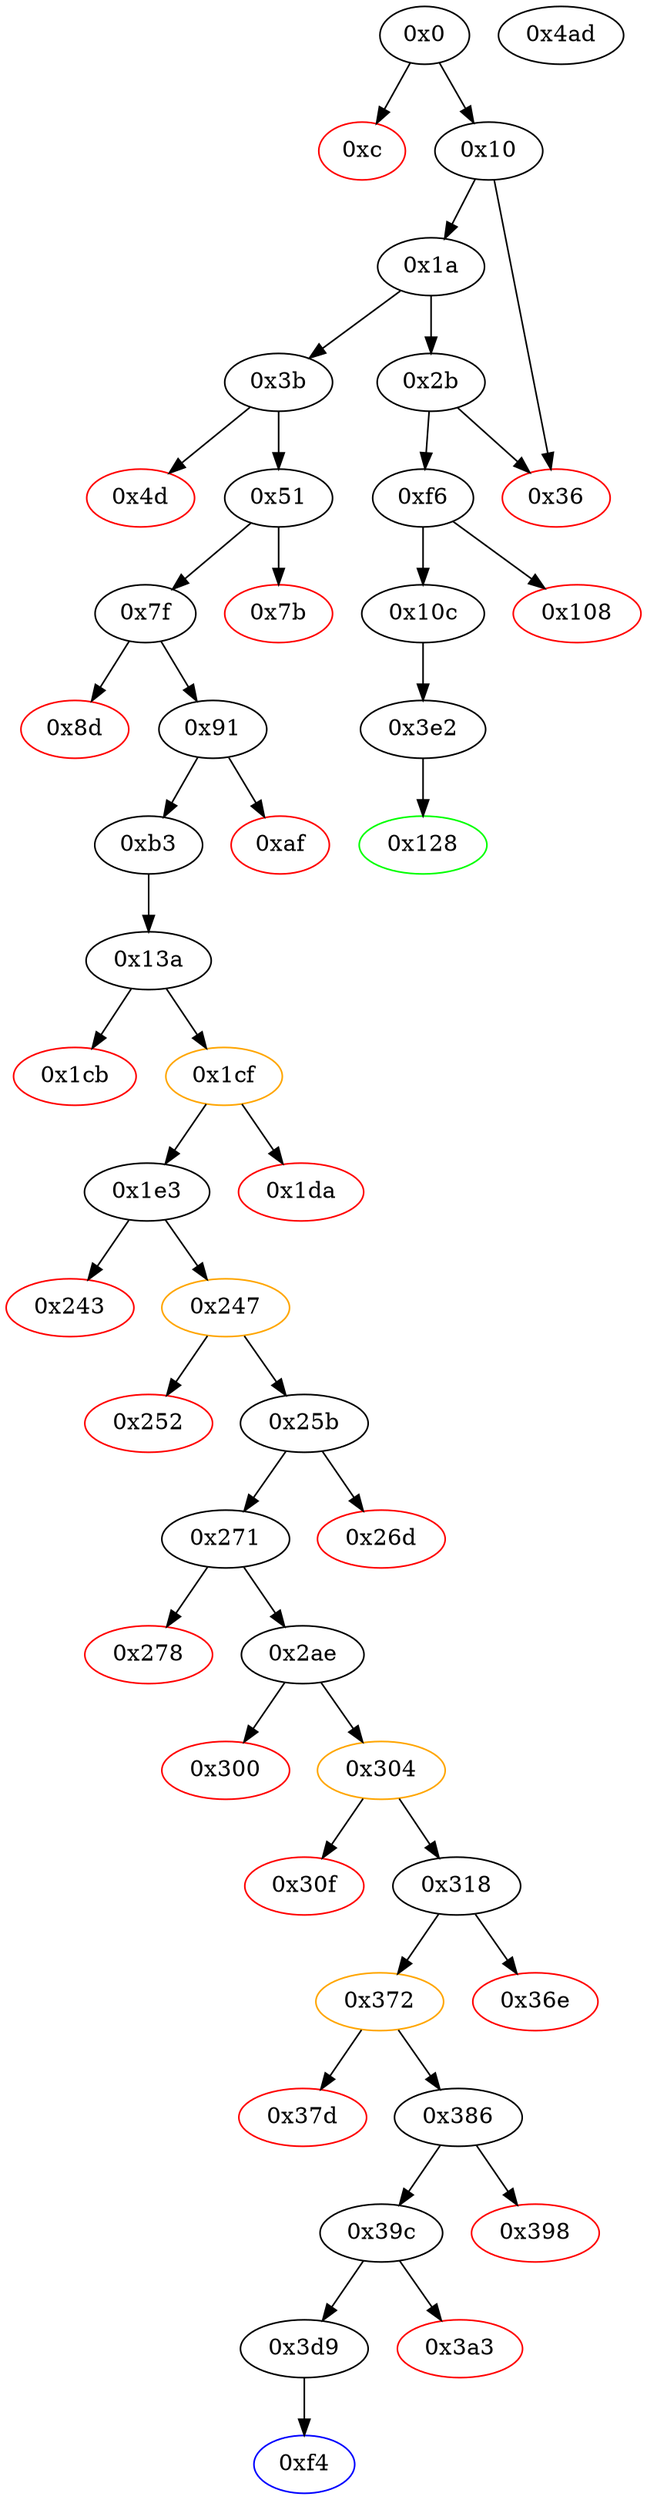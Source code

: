 strict digraph "" {
"0x1a" [fillcolor=white, id="0x1a", style=filled, tooltip="Block 0x1a\n[0x1a:0x2a]\n---\nPredecessors: [0x10]\nSuccessors: [0x2b, 0x3b]\n---\n0x1a PUSH1 0x0\n0x1c CALLDATALOAD\n0x1d PUSH1 0xe0\n0x1f SHR\n0x20 DUP1\n0x21 PUSH4 0x733eb143\n0x26 EQ\n0x27 PUSH2 0x3b\n0x2a JUMPI\n---\n0x1a: V10 = 0x0\n0x1c: V11 = CALLDATALOAD 0x0\n0x1d: V12 = 0xe0\n0x1f: V13 = SHR 0xe0 V11\n0x21: V14 = 0x733eb143\n0x26: V15 = EQ 0x733eb143 V13\n0x27: V16 = 0x3b\n0x2a: JUMPI 0x3b V15\n---\nEntry stack: []\nStack pops: 0\nStack additions: [V13]\nExit stack: [V13]\n\nDef sites:\n"];
"0x128" [color=green, fillcolor=white, id="0x128", style=filled, tooltip="Block 0x128\n[0x128:0x139]\n---\nPredecessors: [0x3e2]\nSuccessors: []\n---\n0x128 JUMPDEST\n0x129 PUSH1 0x40\n0x12b DUP1\n0x12c MLOAD\n0x12d SWAP2\n0x12e DUP3\n0x12f MSTORE\n0x130 MLOAD\n0x131 SWAP1\n0x132 DUP2\n0x133 SWAP1\n0x134 SUB\n0x135 PUSH1 0x20\n0x137 ADD\n0x138 SWAP1\n0x139 RETURN\n---\n0x128: JUMPDEST \n0x129: V107 = 0x40\n0x12c: V108 = M[0x40]\n0x12f: M[V108] = V381\n0x130: V109 = M[0x40]\n0x134: V110 = SUB V108 V109\n0x135: V111 = 0x20\n0x137: V112 = ADD 0x20 V110\n0x139: RETURN V109 V112\n---\nEntry stack: [V13, V381]\nStack pops: 1\nStack additions: []\nExit stack: [V13]\n\nDef sites:\nV13: {0x1a.0x1f}\nV381: {0x3e2.0x4aa}\n"];
"0xf6" [fillcolor=white, id="0xf6", style=filled, tooltip="Block 0xf6\n[0xf6:0x107]\n---\nPredecessors: [0x2b]\nSuccessors: [0x108, 0x10c]\n---\n0xf6 JUMPDEST\n0xf7 PUSH2 0x128\n0xfa PUSH1 0x4\n0xfc DUP1\n0xfd CALLDATASIZE\n0xfe SUB\n0xff PUSH1 0x60\n0x101 DUP2\n0x102 LT\n0x103 ISZERO\n0x104 PUSH2 0x10c\n0x107 JUMPI\n---\n0xf6: JUMPDEST \n0xf7: V84 = 0x128\n0xfa: V85 = 0x4\n0xfd: V86 = CALLDATASIZE\n0xfe: V87 = SUB V86 0x4\n0xff: V88 = 0x60\n0x102: V89 = LT V87 0x60\n0x103: V90 = ISZERO V89\n0x104: V91 = 0x10c\n0x107: JUMPI 0x10c V90\n---\nEntry stack: [V13]\nStack pops: 0\nStack additions: [0x128, 0x4, V87]\nExit stack: [V13, 0x128, 0x4, V87]\n\nDef sites:\nV13: {0x1a.0x1f}\n"];
"0x7f" [fillcolor=white, id="0x7f", style=filled, tooltip="Block 0x7f\n[0x7f:0x8c]\n---\nPredecessors: [0x51]\nSuccessors: [0x8d, 0x91]\n---\n0x7f JUMPDEST\n0x80 DUP3\n0x81 ADD\n0x82 DUP4\n0x83 PUSH1 0x20\n0x85 DUP3\n0x86 ADD\n0x87 GT\n0x88 ISZERO\n0x89 PUSH2 0x91\n0x8c JUMPI\n---\n0x7f: JUMPDEST \n0x81: V48 = ADD 0x4 V42\n0x83: V49 = 0x20\n0x86: V50 = ADD V48 0x20\n0x87: V51 = GT V50 V37\n0x88: V52 = ISZERO V51\n0x89: V53 = 0x91\n0x8c: JUMPI 0x91 V52\n---\nEntry stack: [V13, 0xf4, V30, V33, V36, V37, 0x4, 0x84, V42]\nStack pops: 4\nStack additions: [S3, S2, S1, V48]\nExit stack: [V13, 0xf4, V30, V33, V36, V37, 0x4, 0x84, V48]\n\nDef sites:\nV13: {0x1a.0x1f}\n0xf4: {0x3b.0x3c}\nV30: {0x51.0x53}\nV33: {0x51.0x59}\nV36: {0x51.0x5f}\nV37: {0x51.0x63}\n0x4: {0x3b.0x3f}\n0x84: {0x51.0x68}\nV42: {0x51.0x6d}\n"];
"0x3e2" [fillcolor=white, id="0x3e2", style=filled, tooltip="Block 0x3e2\n[0x3e2:0x4ac]\n---\nPredecessors: [0x10c]\nSuccessors: [0x128]\n---\n0x3e2 JUMPDEST\n0x3e3 PUSH1 0x40\n0x3e5 DUP1\n0x3e6 MLOAD\n0x3e7 PUSH32 0xea2aa0a1be11a07ed86d755c93467f4f82362b452371d1ba94d1715123511acb\n0x408 PUSH1 0x20\n0x40a DUP1\n0x40b DUP4\n0x40c ADD\n0x40d SWAP2\n0x40e SWAP1\n0x40f SWAP2\n0x410 MSTORE\n0x411 PUSH1 0x1\n0x413 PUSH1 0x1\n0x415 PUSH1 0xa0\n0x417 SHL\n0x418 SUB\n0x419 SWAP1\n0x41a SWAP6\n0x41b AND\n0x41c DUP2\n0x41d DUP4\n0x41e ADD\n0x41f MSTORE\n0x420 ADDRESS\n0x421 PUSH1 0x60\n0x423 DUP3\n0x424 ADD\n0x425 MSTORE\n0x426 PUSH1 0x80\n0x428 DUP2\n0x429 ADD\n0x42a SWAP4\n0x42b SWAP1\n0x42c SWAP4\n0x42d MSTORE\n0x42e PUSH1 0xa0\n0x430 DUP4\n0x431 ADD\n0x432 SWAP2\n0x433 SWAP1\n0x434 SWAP2\n0x435 MSTORE\n0x436 PUSH1 0x1\n0x438 PUSH1 0xc0\n0x43a DUP1\n0x43b DUP5\n0x43c ADD\n0x43d SWAP2\n0x43e SWAP1\n0x43f SWAP2\n0x440 MSTORE\n0x441 DUP2\n0x442 MLOAD\n0x443 DUP1\n0x444 DUP5\n0x445 SUB\n0x446 SWAP1\n0x447 SWAP2\n0x448 ADD\n0x449 DUP2\n0x44a MSTORE\n0x44b PUSH1 0xe0\n0x44d DUP4\n0x44e ADD\n0x44f DUP3\n0x450 MSTORE\n0x451 DUP1\n0x452 MLOAD\n0x453 SWAP1\n0x454 DUP5\n0x455 ADD\n0x456 SHA3\n0x457 PUSH2 0x1901\n0x45a PUSH1 0xf0\n0x45c SHL\n0x45d PUSH2 0x100\n0x460 DUP5\n0x461 ADD\n0x462 MSTORE\n0x463 PUSH32 0xdbb8cf42e1ecb028be3f3dbc922e1d878b963f411dc388ced501601c60f7c6f7\n0x484 PUSH2 0x102\n0x487 DUP5\n0x488 ADD\n0x489 MSTORE\n0x48a PUSH2 0x122\n0x48d DUP1\n0x48e DUP5\n0x48f ADD\n0x490 SWAP2\n0x491 SWAP1\n0x492 SWAP2\n0x493 MSTORE\n0x494 DUP2\n0x495 MLOAD\n0x496 DUP1\n0x497 DUP5\n0x498 SUB\n0x499 SWAP1\n0x49a SWAP2\n0x49b ADD\n0x49c DUP2\n0x49d MSTORE\n0x49e PUSH2 0x142\n0x4a1 SWAP1\n0x4a2 SWAP3\n0x4a3 ADD\n0x4a4 SWAP1\n0x4a5 MSTORE\n0x4a6 DUP1\n0x4a7 MLOAD\n0x4a8 SWAP2\n0x4a9 ADD\n0x4aa SHA3\n0x4ab SWAP1\n0x4ac JUMP\n---\n0x3e2: JUMPDEST \n0x3e3: V334 = 0x40\n0x3e6: V335 = M[0x40]\n0x3e7: V336 = 0xea2aa0a1be11a07ed86d755c93467f4f82362b452371d1ba94d1715123511acb\n0x408: V337 = 0x20\n0x40c: V338 = ADD V335 0x20\n0x410: M[V338] = 0xea2aa0a1be11a07ed86d755c93467f4f82362b452371d1ba94d1715123511acb\n0x411: V339 = 0x1\n0x413: V340 = 0x1\n0x415: V341 = 0xa0\n0x417: V342 = SHL 0xa0 0x1\n0x418: V343 = SUB 0x10000000000000000000000000000000000000000 0x1\n0x41b: V344 = AND V99 0xffffffffffffffffffffffffffffffffffffffff\n0x41e: V345 = ADD 0x40 V335\n0x41f: M[V345] = V344\n0x420: V346 = ADDRESS\n0x421: V347 = 0x60\n0x424: V348 = ADD V335 0x60\n0x425: M[V348] = V346\n0x426: V349 = 0x80\n0x429: V350 = ADD V335 0x80\n0x42d: M[V350] = V102\n0x42e: V351 = 0xa0\n0x431: V352 = ADD V335 0xa0\n0x435: M[V352] = V105\n0x436: V353 = 0x1\n0x438: V354 = 0xc0\n0x43c: V355 = ADD V335 0xc0\n0x440: M[V355] = 0x1\n0x442: V356 = M[0x40]\n0x445: V357 = SUB V335 V356\n0x448: V358 = ADD 0xc0 V357\n0x44a: M[V356] = V358\n0x44b: V359 = 0xe0\n0x44e: V360 = ADD V335 0xe0\n0x450: M[0x40] = V360\n0x452: V361 = M[V356]\n0x455: V362 = ADD 0x20 V356\n0x456: V363 = SHA3 V362 V361\n0x457: V364 = 0x1901\n0x45a: V365 = 0xf0\n0x45c: V366 = SHL 0xf0 0x1901\n0x45d: V367 = 0x100\n0x461: V368 = ADD V335 0x100\n0x462: M[V368] = 0x1901000000000000000000000000000000000000000000000000000000000000\n0x463: V369 = 0xdbb8cf42e1ecb028be3f3dbc922e1d878b963f411dc388ced501601c60f7c6f7\n0x484: V370 = 0x102\n0x488: V371 = ADD V335 0x102\n0x489: M[V371] = 0xdbb8cf42e1ecb028be3f3dbc922e1d878b963f411dc388ced501601c60f7c6f7\n0x48a: V372 = 0x122\n0x48f: V373 = ADD V335 0x122\n0x493: M[V373] = V363\n0x495: V374 = M[0x40]\n0x498: V375 = SUB V335 V374\n0x49b: V376 = ADD 0x122 V375\n0x49d: M[V374] = V376\n0x49e: V377 = 0x142\n0x4a3: V378 = ADD V335 0x142\n0x4a5: M[0x40] = V378\n0x4a7: V379 = M[V374]\n0x4a9: V380 = ADD 0x20 V374\n0x4aa: V381 = SHA3 V380 V379\n0x4ac: JUMP 0x128\n---\nEntry stack: [V13, 0x128, V99, V102, V105]\nStack pops: 4\nStack additions: [V381]\nExit stack: [V13, V381]\n\nDef sites:\nV13: {0x1a.0x1f}\n0x128: {0xf6.0xf7}\nV99: {0x10c.0x118}\nV102: {0x10c.0x11e}\nV105: {0x10c.0x123}\n"];
"0x7b" [color=red, fillcolor=white, id="0x7b", style=filled, tooltip="Block 0x7b\n[0x7b:0x7e]\n---\nPredecessors: [0x51]\nSuccessors: []\n---\n0x7b PUSH1 0x0\n0x7d DUP1\n0x7e REVERT\n---\n0x7b: V47 = 0x0\n0x7e: REVERT 0x0 0x0\n---\nEntry stack: [V13, 0xf4, V30, V33, V36, V37, 0x4, 0x84, V42]\nStack pops: 0\nStack additions: []\nExit stack: [V13, 0xf4, V30, V33, V36, V37, 0x4, 0x84, V42]\n\nDef sites:\nV13: {0x1a.0x1f}\n0xf4: {0x3b.0x3c}\nV30: {0x51.0x53}\nV33: {0x51.0x59}\nV36: {0x51.0x5f}\nV37: {0x51.0x63}\n0x4: {0x3b.0x3f}\n0x84: {0x51.0x68}\nV42: {0x51.0x6d}\n"];
"0x1e3" [fillcolor=white, id="0x1e3", style=filled, tooltip="Block 0x1e3\n[0x1e3:0x242]\n---\nPredecessors: [0x1cf]\nSuccessors: [0x243, 0x247]\n---\n0x1e3 JUMPDEST\n0x1e4 POP\n0x1e5 POP\n0x1e6 PUSH1 0x40\n0x1e8 DUP1\n0x1e9 MLOAD\n0x1ea PUSH4 0x23b872dd\n0x1ef PUSH1 0xe0\n0x1f1 SHL\n0x1f2 DUP2\n0x1f3 MSTORE\n0x1f4 CALLER\n0x1f5 PUSH1 0x4\n0x1f7 DUP3\n0x1f8 ADD\n0x1f9 MSTORE\n0x1fa ADDRESS\n0x1fb PUSH1 0x24\n0x1fd DUP3\n0x1fe ADD\n0x1ff MSTORE\n0x200 PUSH1 0x44\n0x202 DUP2\n0x203 ADD\n0x204 DUP12\n0x205 SWAP1\n0x206 MSTORE\n0x207 SWAP1\n0x208 MLOAD\n0x209 PUSH20 0x6b175474e89094c44da98b954eedeac495271d0f\n0x21e SWAP4\n0x21f POP\n0x220 PUSH4 0x23b872dd\n0x225 SWAP3\n0x226 POP\n0x227 PUSH1 0x64\n0x229 DUP1\n0x22a DUP4\n0x22b ADD\n0x22c SWAP3\n0x22d PUSH1 0x20\n0x22f SWAP3\n0x230 SWAP2\n0x231 SWAP1\n0x232 DUP3\n0x233 SWAP1\n0x234 SUB\n0x235 ADD\n0x236 DUP2\n0x237 PUSH1 0x0\n0x239 DUP8\n0x23a DUP1\n0x23b EXTCODESIZE\n0x23c ISZERO\n0x23d DUP1\n0x23e ISZERO\n0x23f PUSH2 0x247\n0x242 JUMPI\n---\n0x1e3: JUMPDEST \n0x1e6: V168 = 0x40\n0x1e9: V169 = M[0x40]\n0x1ea: V170 = 0x23b872dd\n0x1ef: V171 = 0xe0\n0x1f1: V172 = SHL 0xe0 0x23b872dd\n0x1f3: M[V169] = 0x23b872dd00000000000000000000000000000000000000000000000000000000\n0x1f4: V173 = CALLER\n0x1f5: V174 = 0x4\n0x1f8: V175 = ADD V169 0x4\n0x1f9: M[V175] = V173\n0x1fa: V176 = ADDRESS\n0x1fb: V177 = 0x24\n0x1fe: V178 = ADD V169 0x24\n0x1ff: M[V178] = V176\n0x200: V179 = 0x44\n0x203: V180 = ADD V169 0x44\n0x206: M[V180] = V30\n0x208: V181 = M[0x40]\n0x209: V182 = 0x6b175474e89094c44da98b954eedeac495271d0f\n0x220: V183 = 0x23b872dd\n0x227: V184 = 0x64\n0x22b: V185 = ADD V169 0x64\n0x22d: V186 = 0x20\n0x234: V187 = SUB V169 V181\n0x235: V188 = ADD V187 0x64\n0x237: V189 = 0x0\n0x23b: V190 = EXTCODESIZE 0x6b175474e89094c44da98b954eedeac495271d0f\n0x23c: V191 = ISZERO V190\n0x23e: V192 = ISZERO V191\n0x23f: V193 = 0x247\n0x242: JUMPI 0x247 V192\n---\nEntry stack: [V13, 0xf4, V30, V33, V36, V76, V115, V118, V140, 0x6b175474e89094c44da98b954eedeac495271d0f, 0x8fcbaf0c, V151, V161]\nStack pops: 11\nStack additions: [S10, S9, S8, S7, S6, S5, S4, 0x6b175474e89094c44da98b954eedeac495271d0f, 0x23b872dd, V185, 0x20, V181, V188, V181, 0x0, 0x6b175474e89094c44da98b954eedeac495271d0f, V191]\nExit stack: [V13, 0xf4, V30, V33, V36, V76, V115, V118, V140, 0x6b175474e89094c44da98b954eedeac495271d0f, 0x23b872dd, V185, 0x20, V181, V188, V181, 0x0, 0x6b175474e89094c44da98b954eedeac495271d0f, V191]\n\nDef sites:\nV13: {0x1a.0x1f}\n0xf4: {0x3b.0x3c}\nV30: {0x51.0x53}\nV33: {0x51.0x59}\nV36: {0x51.0x5f}\nV76: {0xb3.0xc6}\nV115: {0x13a.0x13f}\nV118: {0x13a.0x145}\nV140: {0x13a.0x17c}\n0x6b175474e89094c44da98b954eedeac495271d0f: {0x13a.0x197}\n0x8fcbaf0c: {0x13a.0x1ad}\nV151: {0x13a.0x1b8}\nV161: {0x1cf.0x1d3}\n"];
"0x36" [color=red, fillcolor=white, id="0x36", style=filled, tooltip="Block 0x36\n[0x36:0x3a]\n---\nPredecessors: [0x10, 0x2b]\nSuccessors: []\n---\n0x36 JUMPDEST\n0x37 PUSH1 0x0\n0x39 DUP1\n0x3a REVERT\n---\n0x36: JUMPDEST \n0x37: V20 = 0x0\n0x3a: REVERT 0x0 0x0\n---\nEntry stack: [V13]\nStack pops: 0\nStack additions: []\nExit stack: [V13]\n\nDef sites:\nV13: {0x1a.0x1f}\n"];
"0x37d" [color=red, fillcolor=white, id="0x37d", style=filled, tooltip="Block 0x37d\n[0x37d:0x385]\n---\nPredecessors: [0x372]\nSuccessors: []\n---\n0x37d RETURNDATASIZE\n0x37e PUSH1 0x0\n0x380 DUP1\n0x381 RETURNDATACOPY\n0x382 RETURNDATASIZE\n0x383 PUSH1 0x0\n0x385 REVERT\n---\n0x37d: V300 = RETURNDATASIZE\n0x37e: V301 = 0x0\n0x381: RETURNDATACOPY 0x0 0x0 V300\n0x382: V302 = RETURNDATASIZE\n0x383: V303 = 0x0\n0x385: REVERT 0x0 V302\n---\nEntry stack: [V13, 0xf4, V30, V33, V36, V76, V115, V118, V140, 0x938f41360a846490409500d08919856c, 0xa9059cbb, V285, V297]\nStack pops: 0\nStack additions: []\nExit stack: [V13, 0xf4, V30, V33, V36, V76, V115, V118, V140, 0x938f41360a846490409500d08919856c, 0xa9059cbb, V285, V297]\n\nDef sites:\nV13: {0x1a.0x1f}\n0xf4: {0x3b.0x3c}\nV30: {0x51.0x53}\nV33: {0x51.0x59}\nV36: {0x51.0x5f}\nV76: {0xb3.0xc6}\nV115: {0x13a.0x13f}\nV118: {0x13a.0x145}\nV140: {0x13a.0x17c}\n0x938f41360a846490409500d08919856c: {0x318.0x338}\n0xa9059cbb: {0x318.0x34b}\nV285: {0x318.0x356}\nV297: {0x372.0x376}\n"];
"0x30f" [color=red, fillcolor=white, id="0x30f", style=filled, tooltip="Block 0x30f\n[0x30f:0x317]\n---\nPredecessors: [0x304]\nSuccessors: []\n---\n0x30f RETURNDATASIZE\n0x310 PUSH1 0x0\n0x312 DUP1\n0x313 RETURNDATACOPY\n0x314 RETURNDATASIZE\n0x315 PUSH1 0x0\n0x317 REVERT\n---\n0x30f: V267 = RETURNDATASIZE\n0x310: V268 = 0x0\n0x313: RETURNDATACOPY 0x0 0x0 V267\n0x314: V269 = RETURNDATASIZE\n0x315: V270 = 0x0\n0x317: REVERT 0x0 V269\n---\nEntry stack: [V13, 0xf4, V30, V33, V36, V76, V115, V118, V140, 0x938f41360a846490409500d08919856c, 0x3d8b7894, V251, V264]\nStack pops: 0\nStack additions: []\nExit stack: [V13, 0xf4, V30, V33, V36, V76, V115, V118, V140, 0x938f41360a846490409500d08919856c, 0x3d8b7894, V251, V264]\n\nDef sites:\nV13: {0x1a.0x1f}\n0xf4: {0x3b.0x3c}\nV30: {0x51.0x53}\nV33: {0x51.0x59}\nV36: {0x51.0x5f}\nV76: {0xb3.0xc6}\nV115: {0x13a.0x13f}\nV118: {0x13a.0x145}\nV140: {0x13a.0x17c}\n0x938f41360a846490409500d08919856c: {0x2ae.0x2c8}\n0x3d8b7894: {0x2ae.0x2c9}\nV251: {0x2ae.0x2e7}\nV264: {0x304.0x308}\n"];
"0x4d" [color=red, fillcolor=white, id="0x4d", style=filled, tooltip="Block 0x4d\n[0x4d:0x50]\n---\nPredecessors: [0x3b]\nSuccessors: []\n---\n0x4d PUSH1 0x0\n0x4f DUP1\n0x50 REVERT\n---\n0x4d: V29 = 0x0\n0x50: REVERT 0x0 0x0\n---\nEntry stack: [V13, 0xf4, 0x4, V24]\nStack pops: 0\nStack additions: []\nExit stack: [V13, 0xf4, 0x4, V24]\n\nDef sites:\nV13: {0x1a.0x1f}\n0xf4: {0x3b.0x3c}\n0x4: {0x3b.0x3f}\nV24: {0x3b.0x43}\n"];
"0x386" [fillcolor=white, id="0x386", style=filled, tooltip="Block 0x386\n[0x386:0x397]\n---\nPredecessors: [0x372]\nSuccessors: [0x398, 0x39c]\n---\n0x386 JUMPDEST\n0x387 POP\n0x388 POP\n0x389 POP\n0x38a POP\n0x38b PUSH1 0x40\n0x38d MLOAD\n0x38e RETURNDATASIZE\n0x38f PUSH1 0x20\n0x391 DUP2\n0x392 LT\n0x393 ISZERO\n0x394 PUSH2 0x39c\n0x397 JUMPI\n---\n0x386: JUMPDEST \n0x38b: V304 = 0x40\n0x38d: V305 = M[0x40]\n0x38e: V306 = RETURNDATASIZE\n0x38f: V307 = 0x20\n0x392: V308 = LT V306 0x20\n0x393: V309 = ISZERO V308\n0x394: V310 = 0x39c\n0x397: JUMPI 0x39c V309\n---\nEntry stack: [V13, 0xf4, V30, V33, V36, V76, V115, V118, V140, 0x938f41360a846490409500d08919856c, 0xa9059cbb, V285, V297]\nStack pops: 4\nStack additions: [V305, V306]\nExit stack: [V13, 0xf4, V30, V33, V36, V76, V115, V118, V140, V305, V306]\n\nDef sites:\nV13: {0x1a.0x1f}\n0xf4: {0x3b.0x3c}\nV30: {0x51.0x53}\nV33: {0x51.0x59}\nV36: {0x51.0x5f}\nV76: {0xb3.0xc6}\nV115: {0x13a.0x13f}\nV118: {0x13a.0x145}\nV140: {0x13a.0x17c}\n0x938f41360a846490409500d08919856c: {0x318.0x338}\n0xa9059cbb: {0x318.0x34b}\nV285: {0x318.0x356}\nV297: {0x372.0x376}\n"];
"0x3d9" [fillcolor=white, id="0x3d9", style=filled, tooltip="Block 0x3d9\n[0x3d9:0x3e1]\n---\nPredecessors: [0x39c]\nSuccessors: [0xf4]\n---\n0x3d9 JUMPDEST\n0x3da POP\n0x3db POP\n0x3dc POP\n0x3dd POP\n0x3de POP\n0x3df POP\n0x3e0 POP\n0x3e1 JUMP\n---\n0x3d9: JUMPDEST \n0x3e1: JUMP 0xf4\n---\nEntry stack: [V13, 0xf4, V30, V33, V36, V76, V115, V118, V140]\nStack pops: 8\nStack additions: []\nExit stack: [V13]\n\nDef sites:\nV13: {0x1a.0x1f}\n0xf4: {0x3b.0x3c}\nV30: {0x51.0x53}\nV33: {0x51.0x59}\nV36: {0x51.0x5f}\nV76: {0xb3.0xc6}\nV115: {0x13a.0x13f}\nV118: {0x13a.0x145}\nV140: {0x13a.0x17c}\n"];
"0x1da" [color=red, fillcolor=white, id="0x1da", style=filled, tooltip="Block 0x1da\n[0x1da:0x1e2]\n---\nPredecessors: [0x1cf]\nSuccessors: []\n---\n0x1da RETURNDATASIZE\n0x1db PUSH1 0x0\n0x1dd DUP1\n0x1de RETURNDATACOPY\n0x1df RETURNDATASIZE\n0x1e0 PUSH1 0x0\n0x1e2 REVERT\n---\n0x1da: V164 = RETURNDATASIZE\n0x1db: V165 = 0x0\n0x1de: RETURNDATACOPY 0x0 0x0 V164\n0x1df: V166 = RETURNDATASIZE\n0x1e0: V167 = 0x0\n0x1e2: REVERT 0x0 V166\n---\nEntry stack: [V13, 0xf4, V30, V33, V36, V76, V115, V118, V140, 0x6b175474e89094c44da98b954eedeac495271d0f, 0x8fcbaf0c, V151, V161]\nStack pops: 0\nStack additions: []\nExit stack: [V13, 0xf4, V30, V33, V36, V76, V115, V118, V140, 0x6b175474e89094c44da98b954eedeac495271d0f, 0x8fcbaf0c, V151, V161]\n\nDef sites:\nV13: {0x1a.0x1f}\n0xf4: {0x3b.0x3c}\nV30: {0x51.0x53}\nV33: {0x51.0x59}\nV36: {0x51.0x5f}\nV76: {0xb3.0xc6}\nV115: {0x13a.0x13f}\nV118: {0x13a.0x145}\nV140: {0x13a.0x17c}\n0x6b175474e89094c44da98b954eedeac495271d0f: {0x13a.0x197}\n0x8fcbaf0c: {0x13a.0x1ad}\nV151: {0x13a.0x1b8}\nV161: {0x1cf.0x1d3}\n"];
"0x271" [fillcolor=white, id="0x271", style=filled, tooltip="Block 0x271\n[0x271:0x277]\n---\nPredecessors: [0x25b]\nSuccessors: [0x278, 0x2ae]\n---\n0x271 JUMPDEST\n0x272 POP\n0x273 MLOAD\n0x274 PUSH2 0x2ae\n0x277 JUMPI\n---\n0x271: JUMPDEST \n0x273: V212 = M[V205]\n0x274: V213 = 0x2ae\n0x277: JUMPI 0x2ae V212\n---\nEntry stack: [V13, 0xf4, V30, V33, V36, V76, V115, V118, V140, V205, V206]\nStack pops: 2\nStack additions: []\nExit stack: [V13, 0xf4, V30, V33, V36, V76, V115, V118, V140]\n\nDef sites:\nV13: {0x1a.0x1f}\n0xf4: {0x3b.0x3c}\nV30: {0x51.0x53}\nV33: {0x51.0x59}\nV36: {0x51.0x5f}\nV76: {0xb3.0xc6}\nV115: {0x13a.0x13f}\nV118: {0x13a.0x145}\nV140: {0x13a.0x17c}\nV205: {0x25b.0x262}\nV206: {0x25b.0x263}\n"];
"0x8d" [color=red, fillcolor=white, id="0x8d", style=filled, tooltip="Block 0x8d\n[0x8d:0x90]\n---\nPredecessors: [0x7f]\nSuccessors: []\n---\n0x8d PUSH1 0x0\n0x8f DUP1\n0x90 REVERT\n---\n0x8d: V54 = 0x0\n0x90: REVERT 0x0 0x0\n---\nEntry stack: [V13, 0xf4, V30, V33, V36, V37, 0x4, 0x84, V48]\nStack pops: 0\nStack additions: []\nExit stack: [V13, 0xf4, V30, V33, V36, V37, 0x4, 0x84, V48]\n\nDef sites:\nV13: {0x1a.0x1f}\n0xf4: {0x3b.0x3c}\nV30: {0x51.0x53}\nV33: {0x51.0x59}\nV36: {0x51.0x5f}\nV37: {0x51.0x63}\n0x4: {0x3b.0x3f}\n0x84: {0x51.0x68}\nV48: {0x7f.0x81}\n"];
"0x10c" [fillcolor=white, id="0x10c", style=filled, tooltip="Block 0x10c\n[0x10c:0x127]\n---\nPredecessors: [0xf6]\nSuccessors: [0x3e2]\n---\n0x10c JUMPDEST\n0x10d POP\n0x10e PUSH1 0x1\n0x110 PUSH1 0x1\n0x112 PUSH1 0xa0\n0x114 SHL\n0x115 SUB\n0x116 DUP2\n0x117 CALLDATALOAD\n0x118 AND\n0x119 SWAP1\n0x11a PUSH1 0x20\n0x11c DUP2\n0x11d ADD\n0x11e CALLDATALOAD\n0x11f SWAP1\n0x120 PUSH1 0x40\n0x122 ADD\n0x123 CALLDATALOAD\n0x124 PUSH2 0x3e2\n0x127 JUMP\n---\n0x10c: JUMPDEST \n0x10e: V93 = 0x1\n0x110: V94 = 0x1\n0x112: V95 = 0xa0\n0x114: V96 = SHL 0xa0 0x1\n0x115: V97 = SUB 0x10000000000000000000000000000000000000000 0x1\n0x117: V98 = CALLDATALOAD 0x4\n0x118: V99 = AND V98 0xffffffffffffffffffffffffffffffffffffffff\n0x11a: V100 = 0x20\n0x11d: V101 = ADD 0x4 0x20\n0x11e: V102 = CALLDATALOAD 0x24\n0x120: V103 = 0x40\n0x122: V104 = ADD 0x40 0x4\n0x123: V105 = CALLDATALOAD 0x44\n0x124: V106 = 0x3e2\n0x127: JUMP 0x3e2\n---\nEntry stack: [V13, 0x128, 0x4, V87]\nStack pops: 2\nStack additions: [V99, V102, V105]\nExit stack: [V13, 0x128, V99, V102, V105]\n\nDef sites:\nV13: {0x1a.0x1f}\n0x128: {0xf6.0xf7}\n0x4: {0xf6.0xfa}\nV87: {0xf6.0xfe}\n"];
"0x300" [color=red, fillcolor=white, id="0x300", style=filled, tooltip="Block 0x300\n[0x300:0x303]\n---\nPredecessors: [0x2ae]\nSuccessors: []\n---\n0x300 PUSH1 0x0\n0x302 DUP1\n0x303 REVERT\n---\n0x300: V261 = 0x0\n0x303: REVERT 0x0 0x0\n---\nEntry stack: [V13, 0xf4, V30, V33, V36, V76, V115, V118, V140, 0x938f41360a846490409500d08919856c, 0x3d8b7894, V251, 0x0, V254, V255, V254, 0x0, 0x938f41360a846490409500d08919856c, V258]\nStack pops: 0\nStack additions: []\nExit stack: [V13, 0xf4, V30, V33, V36, V76, V115, V118, V140, 0x938f41360a846490409500d08919856c, 0x3d8b7894, V251, 0x0, V254, V255, V254, 0x0, 0x938f41360a846490409500d08919856c, V258]\n\nDef sites:\nV13: {0x1a.0x1f}\n0xf4: {0x3b.0x3c}\nV30: {0x51.0x53}\nV33: {0x51.0x59}\nV36: {0x51.0x5f}\nV76: {0xb3.0xc6}\nV115: {0x13a.0x13f}\nV118: {0x13a.0x145}\nV140: {0x13a.0x17c}\n0x938f41360a846490409500d08919856c: {0x2ae.0x2c8}\n0x3d8b7894: {0x2ae.0x2c9}\nV251: {0x2ae.0x2e7}\n0x0: {0x2ae.0x2eb}\nV254: {0x2ae.0x2ef}\nV255: {0x2ae.0x2f2}\nV254: {0x2ae.0x2ef}\n0x0: {0x2ae.0x2f4}\n0x938f41360a846490409500d08919856c: {0x2ae.0x2c8}\nV258: {0x2ae.0x2f9}\n"];
"0x39c" [fillcolor=white, id="0x39c", style=filled, tooltip="Block 0x39c\n[0x39c:0x3a2]\n---\nPredecessors: [0x386]\nSuccessors: [0x3a3, 0x3d9]\n---\n0x39c JUMPDEST\n0x39d POP\n0x39e MLOAD\n0x39f PUSH2 0x3d9\n0x3a2 JUMPI\n---\n0x39c: JUMPDEST \n0x39e: V312 = M[V305]\n0x39f: V313 = 0x3d9\n0x3a2: JUMPI 0x3d9 V312\n---\nEntry stack: [V13, 0xf4, V30, V33, V36, V76, V115, V118, V140, V305, V306]\nStack pops: 2\nStack additions: []\nExit stack: [V13, 0xf4, V30, V33, V36, V76, V115, V118, V140]\n\nDef sites:\nV13: {0x1a.0x1f}\n0xf4: {0x3b.0x3c}\nV30: {0x51.0x53}\nV33: {0x51.0x59}\nV36: {0x51.0x5f}\nV76: {0xb3.0xc6}\nV115: {0x13a.0x13f}\nV118: {0x13a.0x145}\nV140: {0x13a.0x17c}\nV305: {0x386.0x38d}\nV306: {0x386.0x38e}\n"];
"0xc" [color=red, fillcolor=white, id="0xc", style=filled, tooltip="Block 0xc\n[0xc:0xf]\n---\nPredecessors: [0x0]\nSuccessors: []\n---\n0xc PUSH1 0x0\n0xe DUP1\n0xf REVERT\n---\n0xc: V5 = 0x0\n0xf: REVERT 0x0 0x0\n---\nEntry stack: [V2]\nStack pops: 0\nStack additions: []\nExit stack: [V2]\n\nDef sites:\nV2: {0x0.0x5}\n"];
"0xf4" [color=blue, fillcolor=white, id="0xf4", style=filled, tooltip="Block 0xf4\n[0xf4:0xf5]\n---\nPredecessors: [0x3d9]\nSuccessors: []\n---\n0xf4 JUMPDEST\n0xf5 STOP\n---\n0xf4: JUMPDEST \n0xf5: STOP \n---\nEntry stack: [V13]\nStack pops: 0\nStack additions: []\nExit stack: [V13]\n\nDef sites:\nV13: {0x1a.0x1f}\n"];
"0x252" [color=red, fillcolor=white, id="0x252", style=filled, tooltip="Block 0x252\n[0x252:0x25a]\n---\nPredecessors: [0x247]\nSuccessors: []\n---\n0x252 RETURNDATASIZE\n0x253 PUSH1 0x0\n0x255 DUP1\n0x256 RETURNDATACOPY\n0x257 RETURNDATASIZE\n0x258 PUSH1 0x0\n0x25a REVERT\n---\n0x252: V200 = RETURNDATASIZE\n0x253: V201 = 0x0\n0x256: RETURNDATACOPY 0x0 0x0 V200\n0x257: V202 = RETURNDATASIZE\n0x258: V203 = 0x0\n0x25a: REVERT 0x0 V202\n---\nEntry stack: [V13, 0xf4, V30, V33, V36, V76, V115, V118, V140, 0x6b175474e89094c44da98b954eedeac495271d0f, 0x23b872dd, V185, V197]\nStack pops: 0\nStack additions: []\nExit stack: [V13, 0xf4, V30, V33, V36, V76, V115, V118, V140, 0x6b175474e89094c44da98b954eedeac495271d0f, 0x23b872dd, V185, V197]\n\nDef sites:\nV13: {0x1a.0x1f}\n0xf4: {0x3b.0x3c}\nV30: {0x51.0x53}\nV33: {0x51.0x59}\nV36: {0x51.0x5f}\nV76: {0xb3.0xc6}\nV115: {0x13a.0x13f}\nV118: {0x13a.0x145}\nV140: {0x13a.0x17c}\n0x6b175474e89094c44da98b954eedeac495271d0f: {0x1e3.0x209}\n0x23b872dd: {0x1e3.0x220}\nV185: {0x1e3.0x22b}\nV197: {0x247.0x24b}\n"];
"0x1cb" [color=red, fillcolor=white, id="0x1cb", style=filled, tooltip="Block 0x1cb\n[0x1cb:0x1ce]\n---\nPredecessors: [0x13a]\nSuccessors: []\n---\n0x1cb PUSH1 0x0\n0x1cd DUP1\n0x1ce REVERT\n---\n0x1cb: V158 = 0x0\n0x1ce: REVERT 0x0 0x0\n---\nEntry stack: [V13, 0xf4, V30, V33, V36, V76, V115, V118, V140, 0x6b175474e89094c44da98b954eedeac495271d0f, 0x8fcbaf0c, V151, 0x0, V147, V153, V147, 0x0, 0x6b175474e89094c44da98b954eedeac495271d0f, V155]\nStack pops: 0\nStack additions: []\nExit stack: [V13, 0xf4, V30, V33, V36, V76, V115, V118, V140, 0x6b175474e89094c44da98b954eedeac495271d0f, 0x8fcbaf0c, V151, 0x0, V147, V153, V147, 0x0, 0x6b175474e89094c44da98b954eedeac495271d0f, V155]\n\nDef sites:\nV13: {0x1a.0x1f}\n0xf4: {0x3b.0x3c}\nV30: {0x51.0x53}\nV33: {0x51.0x59}\nV36: {0x51.0x5f}\nV76: {0xb3.0xc6}\nV115: {0x13a.0x13f}\nV118: {0x13a.0x145}\nV140: {0x13a.0x17c}\n0x6b175474e89094c44da98b954eedeac495271d0f: {0x13a.0x197}\n0x8fcbaf0c: {0x13a.0x1ad}\nV151: {0x13a.0x1b8}\n0x0: {0x13a.0x178}\nV147: {0x13a.0x193}\nV153: {0x13a.0x1be}\nV147: {0x13a.0x193}\n0x0: {0x13a.0x178}\n0x6b175474e89094c44da98b954eedeac495271d0f: {0x13a.0x197}\nV155: {0x13a.0x1c4}\n"];
"0xb3" [fillcolor=white, id="0xb3", style=filled, tooltip="Block 0xb3\n[0xb3:0xf3]\n---\nPredecessors: [0x91]\nSuccessors: [0x13a]\n---\n0xb3 JUMPDEST\n0xb4 SWAP2\n0xb5 SWAP1\n0xb6 DUP1\n0xb7 DUP1\n0xb8 PUSH1 0x1f\n0xba ADD\n0xbb PUSH1 0x20\n0xbd DUP1\n0xbe SWAP2\n0xbf DIV\n0xc0 MUL\n0xc1 PUSH1 0x20\n0xc3 ADD\n0xc4 PUSH1 0x40\n0xc6 MLOAD\n0xc7 SWAP1\n0xc8 DUP2\n0xc9 ADD\n0xca PUSH1 0x40\n0xcc MSTORE\n0xcd DUP1\n0xce SWAP4\n0xcf SWAP3\n0xd0 SWAP2\n0xd1 SWAP1\n0xd2 DUP2\n0xd3 DUP2\n0xd4 MSTORE\n0xd5 PUSH1 0x20\n0xd7 ADD\n0xd8 DUP4\n0xd9 DUP4\n0xda DUP1\n0xdb DUP3\n0xdc DUP5\n0xdd CALLDATACOPY\n0xde PUSH1 0x0\n0xe0 SWAP3\n0xe1 ADD\n0xe2 SWAP2\n0xe3 SWAP1\n0xe4 SWAP2\n0xe5 MSTORE\n0xe6 POP\n0xe7 SWAP3\n0xe8 SWAP6\n0xe9 POP\n0xea PUSH2 0x13a\n0xed SWAP5\n0xee POP\n0xef POP\n0xf0 POP\n0xf1 POP\n0xf2 POP\n0xf3 JUMP\n---\n0xb3: JUMPDEST \n0xb8: V68 = 0x1f\n0xba: V69 = ADD 0x1f V55\n0xbb: V70 = 0x20\n0xbf: V71 = DIV V69 0x20\n0xc0: V72 = MUL V71 0x20\n0xc1: V73 = 0x20\n0xc3: V74 = ADD 0x20 V72\n0xc4: V75 = 0x40\n0xc6: V76 = M[0x40]\n0xc9: V77 = ADD V76 V74\n0xca: V78 = 0x40\n0xcc: M[0x40] = V77\n0xd4: M[V76] = V55\n0xd5: V79 = 0x20\n0xd7: V80 = ADD 0x20 V76\n0xdd: CALLDATACOPY V80 V57 V55\n0xde: V81 = 0x0\n0xe1: V82 = ADD V80 V55\n0xe5: M[V82] = 0x0\n0xea: V83 = 0x13a\n0xf3: JUMP 0x13a\n---\nEntry stack: [V13, 0xf4, V30, V33, V36, V37, 0x4, V57, V55, 0x84]\nStack pops: 5\nStack additions: [V76]\nExit stack: [V13, 0xf4, V30, V33, V36, V76]\n\nDef sites:\nV13: {0x1a.0x1f}\n0xf4: {0x3b.0x3c}\nV30: {0x51.0x53}\nV33: {0x51.0x59}\nV36: {0x51.0x5f}\nV37: {0x51.0x63}\n0x4: {0x3b.0x3f}\nV57: {0x91.0x97}\nV55: {0x91.0x93}\n0x84: {0x51.0x68}\n"];
"0x0" [fillcolor=white, id="0x0", style=filled, tooltip="Block 0x0\n[0x0:0xb]\n---\nPredecessors: []\nSuccessors: [0xc, 0x10]\n---\n0x0 PUSH1 0x80\n0x2 PUSH1 0x40\n0x4 MSTORE\n0x5 CALLVALUE\n0x6 DUP1\n0x7 ISZERO\n0x8 PUSH2 0x10\n0xb JUMPI\n---\n0x0: V0 = 0x80\n0x2: V1 = 0x40\n0x4: M[0x40] = 0x80\n0x5: V2 = CALLVALUE\n0x7: V3 = ISZERO V2\n0x8: V4 = 0x10\n0xb: JUMPI 0x10 V3\n---\nEntry stack: []\nStack pops: 0\nStack additions: [V2]\nExit stack: [V2]\n\nDef sites:\n"];
"0x25b" [fillcolor=white, id="0x25b", style=filled, tooltip="Block 0x25b\n[0x25b:0x26c]\n---\nPredecessors: [0x247]\nSuccessors: [0x26d, 0x271]\n---\n0x25b JUMPDEST\n0x25c POP\n0x25d POP\n0x25e POP\n0x25f POP\n0x260 PUSH1 0x40\n0x262 MLOAD\n0x263 RETURNDATASIZE\n0x264 PUSH1 0x20\n0x266 DUP2\n0x267 LT\n0x268 ISZERO\n0x269 PUSH2 0x271\n0x26c JUMPI\n---\n0x25b: JUMPDEST \n0x260: V204 = 0x40\n0x262: V205 = M[0x40]\n0x263: V206 = RETURNDATASIZE\n0x264: V207 = 0x20\n0x267: V208 = LT V206 0x20\n0x268: V209 = ISZERO V208\n0x269: V210 = 0x271\n0x26c: JUMPI 0x271 V209\n---\nEntry stack: [V13, 0xf4, V30, V33, V36, V76, V115, V118, V140, 0x6b175474e89094c44da98b954eedeac495271d0f, 0x23b872dd, V185, V197]\nStack pops: 4\nStack additions: [V205, V206]\nExit stack: [V13, 0xf4, V30, V33, V36, V76, V115, V118, V140, V205, V206]\n\nDef sites:\nV13: {0x1a.0x1f}\n0xf4: {0x3b.0x3c}\nV30: {0x51.0x53}\nV33: {0x51.0x59}\nV36: {0x51.0x5f}\nV76: {0xb3.0xc6}\nV115: {0x13a.0x13f}\nV118: {0x13a.0x145}\nV140: {0x13a.0x17c}\n0x6b175474e89094c44da98b954eedeac495271d0f: {0x1e3.0x209}\n0x23b872dd: {0x1e3.0x220}\nV185: {0x1e3.0x22b}\nV197: {0x247.0x24b}\n"];
"0x398" [color=red, fillcolor=white, id="0x398", style=filled, tooltip="Block 0x398\n[0x398:0x39b]\n---\nPredecessors: [0x386]\nSuccessors: []\n---\n0x398 PUSH1 0x0\n0x39a DUP1\n0x39b REVERT\n---\n0x398: V311 = 0x0\n0x39b: REVERT 0x0 0x0\n---\nEntry stack: [V13, 0xf4, V30, V33, V36, V76, V115, V118, V140, V305, V306]\nStack pops: 0\nStack additions: []\nExit stack: [V13, 0xf4, V30, V33, V36, V76, V115, V118, V140, V305, V306]\n\nDef sites:\nV13: {0x1a.0x1f}\n0xf4: {0x3b.0x3c}\nV30: {0x51.0x53}\nV33: {0x51.0x59}\nV36: {0x51.0x5f}\nV76: {0xb3.0xc6}\nV115: {0x13a.0x13f}\nV118: {0x13a.0x145}\nV140: {0x13a.0x17c}\nV305: {0x386.0x38d}\nV306: {0x386.0x38e}\n"];
"0xaf" [color=red, fillcolor=white, id="0xaf", style=filled, tooltip="Block 0xaf\n[0xaf:0xb2]\n---\nPredecessors: [0x91]\nSuccessors: []\n---\n0xaf PUSH1 0x0\n0xb1 DUP1\n0xb2 REVERT\n---\n0xaf: V67 = 0x0\n0xb2: REVERT 0x0 0x0\n---\nEntry stack: [V13, 0xf4, V30, V33, V36, V37, 0x4, V57, V55, 0x84]\nStack pops: 0\nStack additions: []\nExit stack: [V13, 0xf4, V30, V33, V36, V37, 0x4, V57, V55, 0x84]\n\nDef sites:\nV13: {0x1a.0x1f}\n0xf4: {0x3b.0x3c}\nV30: {0x51.0x53}\nV33: {0x51.0x59}\nV36: {0x51.0x5f}\nV37: {0x51.0x63}\n0x4: {0x3b.0x3f}\nV57: {0x91.0x97}\nV55: {0x91.0x93}\n0x84: {0x51.0x68}\n"];
"0x91" [fillcolor=white, id="0x91", style=filled, tooltip="Block 0x91\n[0x91:0xae]\n---\nPredecessors: [0x7f]\nSuccessors: [0xaf, 0xb3]\n---\n0x91 JUMPDEST\n0x92 DUP1\n0x93 CALLDATALOAD\n0x94 SWAP1\n0x95 PUSH1 0x20\n0x97 ADD\n0x98 SWAP2\n0x99 DUP5\n0x9a PUSH1 0x1\n0x9c DUP4\n0x9d MUL\n0x9e DUP5\n0x9f ADD\n0xa0 GT\n0xa1 PUSH5 0x100000000\n0xa7 DUP4\n0xa8 GT\n0xa9 OR\n0xaa ISZERO\n0xab PUSH2 0xb3\n0xae JUMPI\n---\n0x91: JUMPDEST \n0x93: V55 = CALLDATALOAD V48\n0x95: V56 = 0x20\n0x97: V57 = ADD 0x20 V48\n0x9a: V58 = 0x1\n0x9d: V59 = MUL V55 0x1\n0x9f: V60 = ADD V57 V59\n0xa0: V61 = GT V60 V37\n0xa1: V62 = 0x100000000\n0xa8: V63 = GT V55 0x100000000\n0xa9: V64 = OR V63 V61\n0xaa: V65 = ISZERO V64\n0xab: V66 = 0xb3\n0xae: JUMPI 0xb3 V65\n---\nEntry stack: [V13, 0xf4, V30, V33, V36, V37, 0x4, 0x84, V48]\nStack pops: 4\nStack additions: [S3, S2, V57, V55, S1]\nExit stack: [V13, 0xf4, V30, V33, V36, V37, 0x4, V57, V55, 0x84]\n\nDef sites:\nV13: {0x1a.0x1f}\n0xf4: {0x3b.0x3c}\nV30: {0x51.0x53}\nV33: {0x51.0x59}\nV36: {0x51.0x5f}\nV37: {0x51.0x63}\n0x4: {0x3b.0x3f}\n0x84: {0x51.0x68}\nV48: {0x7f.0x81}\n"];
"0x372" [color=orange, fillcolor=white, id="0x372", style=filled, tooltip="Block 0x372\n[0x372:0x37c]\n---\nPredecessors: [0x318]\nSuccessors: [0x37d, 0x386]\n---\n0x372 JUMPDEST\n0x373 POP\n0x374 GAS\n0x375 CALL\n0x376 ISZERO\n0x377 DUP1\n0x378 ISZERO\n0x379 PUSH2 0x386\n0x37c JUMPI\n---\n0x372: JUMPDEST \n0x374: V295 = GAS\n0x375: V296 = CALL V295 0x938f41360a846490409500d08919856c 0x0 V281 V288 V281 0x20\n0x376: V297 = ISZERO V296\n0x378: V298 = ISZERO V297\n0x379: V299 = 0x386\n0x37c: JUMPI 0x386 V298\n---\nEntry stack: [V13, 0xf4, V30, V33, V36, V76, V115, V118, V140, 0x938f41360a846490409500d08919856c, 0xa9059cbb, V285, 0x20, V281, V288, V281, 0x0, 0x938f41360a846490409500d08919856c, V291]\nStack pops: 7\nStack additions: [V297]\nExit stack: [V13, 0xf4, V30, V33, V36, V76, V115, V118, V140, 0x938f41360a846490409500d08919856c, 0xa9059cbb, V285, V297]\n\nDef sites:\nV13: {0x1a.0x1f}\n0xf4: {0x3b.0x3c}\nV30: {0x51.0x53}\nV33: {0x51.0x59}\nV36: {0x51.0x5f}\nV76: {0xb3.0xc6}\nV115: {0x13a.0x13f}\nV118: {0x13a.0x145}\nV140: {0x13a.0x17c}\n0x938f41360a846490409500d08919856c: {0x318.0x338}\n0xa9059cbb: {0x318.0x34b}\nV285: {0x318.0x356}\n0x20: {0x318.0x358}\nV281: {0x318.0x337}\nV288: {0x318.0x360}\nV281: {0x318.0x337}\n0x0: {0x318.0x362}\n0x938f41360a846490409500d08919856c: {0x318.0x338}\nV291: {0x318.0x367}\n"];
"0x26d" [color=red, fillcolor=white, id="0x26d", style=filled, tooltip="Block 0x26d\n[0x26d:0x270]\n---\nPredecessors: [0x25b]\nSuccessors: []\n---\n0x26d PUSH1 0x0\n0x26f DUP1\n0x270 REVERT\n---\n0x26d: V211 = 0x0\n0x270: REVERT 0x0 0x0\n---\nEntry stack: [V13, 0xf4, V30, V33, V36, V76, V115, V118, V140, V205, V206]\nStack pops: 0\nStack additions: []\nExit stack: [V13, 0xf4, V30, V33, V36, V76, V115, V118, V140, V205, V206]\n\nDef sites:\nV13: {0x1a.0x1f}\n0xf4: {0x3b.0x3c}\nV30: {0x51.0x53}\nV33: {0x51.0x59}\nV36: {0x51.0x5f}\nV76: {0xb3.0xc6}\nV115: {0x13a.0x13f}\nV118: {0x13a.0x145}\nV140: {0x13a.0x17c}\nV205: {0x25b.0x262}\nV206: {0x25b.0x263}\n"];
"0x3a3" [color=red, fillcolor=white, id="0x3a3", style=filled, tooltip="Block 0x3a3\n[0x3a3:0x3d8]\n---\nPredecessors: [0x39c]\nSuccessors: []\n---\n0x3a3 PUSH1 0x40\n0x3a5 MLOAD\n0x3a6 PUSH3 0x461bcd\n0x3aa PUSH1 0xe5\n0x3ac SHL\n0x3ad DUP2\n0x3ae MSTORE\n0x3af PUSH1 0x4\n0x3b1 ADD\n0x3b2 DUP1\n0x3b3 DUP1\n0x3b4 PUSH1 0x20\n0x3b6 ADD\n0x3b7 DUP3\n0x3b8 DUP2\n0x3b9 SUB\n0x3ba DUP3\n0x3bb MSTORE\n0x3bc PUSH1 0x4b\n0x3be DUP2\n0x3bf MSTORE\n0x3c0 PUSH1 0x20\n0x3c2 ADD\n0x3c3 DUP1\n0x3c4 PUSH2 0x4ae\n0x3c7 PUSH1 0x4b\n0x3c9 SWAP2\n0x3ca CODECOPY\n0x3cb PUSH1 0x60\n0x3cd ADD\n0x3ce SWAP2\n0x3cf POP\n0x3d0 POP\n0x3d1 PUSH1 0x40\n0x3d3 MLOAD\n0x3d4 DUP1\n0x3d5 SWAP2\n0x3d6 SUB\n0x3d7 SWAP1\n0x3d8 REVERT\n---\n0x3a3: V314 = 0x40\n0x3a5: V315 = M[0x40]\n0x3a6: V316 = 0x461bcd\n0x3aa: V317 = 0xe5\n0x3ac: V318 = SHL 0xe5 0x461bcd\n0x3ae: M[V315] = 0x8c379a000000000000000000000000000000000000000000000000000000000\n0x3af: V319 = 0x4\n0x3b1: V320 = ADD 0x4 V315\n0x3b4: V321 = 0x20\n0x3b6: V322 = ADD 0x20 V320\n0x3b9: V323 = SUB V322 V320\n0x3bb: M[V320] = V323\n0x3bc: V324 = 0x4b\n0x3bf: M[V322] = 0x4b\n0x3c0: V325 = 0x20\n0x3c2: V326 = ADD 0x20 V322\n0x3c4: V327 = 0x4ae\n0x3c7: V328 = 0x4b\n0x3ca: CODECOPY V326 0x4ae 0x4b\n0x3cb: V329 = 0x60\n0x3cd: V330 = ADD 0x60 V326\n0x3d1: V331 = 0x40\n0x3d3: V332 = M[0x40]\n0x3d6: V333 = SUB V330 V332\n0x3d8: REVERT V332 V333\n---\nEntry stack: [V13, 0xf4, V30, V33, V36, V76, V115, V118, V140]\nStack pops: 0\nStack additions: []\nExit stack: [V13, 0xf4, V30, V33, V36, V76, V115, V118, V140]\n\nDef sites:\nV13: {0x1a.0x1f}\n0xf4: {0x3b.0x3c}\nV30: {0x51.0x53}\nV33: {0x51.0x59}\nV36: {0x51.0x5f}\nV76: {0xb3.0xc6}\nV115: {0x13a.0x13f}\nV118: {0x13a.0x145}\nV140: {0x13a.0x17c}\n"];
"0x13a" [fillcolor=white, id="0x13a", style=filled, tooltip="Block 0x13a\n[0x13a:0x1ca]\n---\nPredecessors: [0xb3]\nSuccessors: [0x1cb, 0x1cf]\n---\n0x13a JUMPDEST\n0x13b PUSH1 0x20\n0x13d DUP2\n0x13e ADD\n0x13f MLOAD\n0x140 PUSH1 0x40\n0x142 DUP1\n0x143 DUP4\n0x144 ADD\n0x145 MLOAD\n0x146 PUSH1 0x60\n0x148 DUP5\n0x149 ADD\n0x14a MLOAD\n0x14b DUP3\n0x14c MLOAD\n0x14d PUSH4 0x23f2ebc3\n0x152 PUSH1 0xe2\n0x154 SHL\n0x155 DUP2\n0x156 MSTORE\n0x157 CALLER\n0x158 PUSH1 0x4\n0x15a DUP3\n0x15b ADD\n0x15c MSTORE\n0x15d ADDRESS\n0x15e PUSH1 0x24\n0x160 DUP3\n0x161 ADD\n0x162 MSTORE\n0x163 PUSH1 0x44\n0x165 DUP2\n0x166 ADD\n0x167 DUP9\n0x168 SWAP1\n0x169 MSTORE\n0x16a PUSH1 0x64\n0x16c DUP2\n0x16d ADD\n0x16e DUP8\n0x16f SWAP1\n0x170 MSTORE\n0x171 PUSH1 0x1\n0x173 PUSH1 0x84\n0x175 DUP3\n0x176 ADD\n0x177 MSTORE\n0x178 PUSH1 0x0\n0x17a SWAP2\n0x17b DUP3\n0x17c BYTE\n0x17d PUSH1 0xa4\n0x17f DUP3\n0x180 ADD\n0x181 DUP2\n0x182 SWAP1\n0x183 MSTORE\n0x184 PUSH1 0xc4\n0x186 DUP3\n0x187 ADD\n0x188 DUP7\n0x189 SWAP1\n0x18a MSTORE\n0x18b PUSH1 0xe4\n0x18d DUP3\n0x18e ADD\n0x18f DUP5\n0x190 SWAP1\n0x191 MSTORE\n0x192 SWAP4\n0x193 MLOAD\n0x194 SWAP3\n0x195 SWAP4\n0x196 SWAP3\n0x197 PUSH20 0x6b175474e89094c44da98b954eedeac495271d0f\n0x1ac SWAP3\n0x1ad PUSH4 0x8fcbaf0c\n0x1b2 SWAP3\n0x1b3 PUSH2 0x104\n0x1b6 DUP1\n0x1b7 DUP3\n0x1b8 ADD\n0x1b9 SWAP4\n0x1ba SWAP2\n0x1bb DUP3\n0x1bc SWAP1\n0x1bd SUB\n0x1be ADD\n0x1bf DUP2\n0x1c0 DUP4\n0x1c1 DUP8\n0x1c2 DUP1\n0x1c3 EXTCODESIZE\n0x1c4 ISZERO\n0x1c5 DUP1\n0x1c6 ISZERO\n0x1c7 PUSH2 0x1cf\n0x1ca JUMPI\n---\n0x13a: JUMPDEST \n0x13b: V113 = 0x20\n0x13e: V114 = ADD V76 0x20\n0x13f: V115 = M[V114]\n0x140: V116 = 0x40\n0x144: V117 = ADD V76 0x40\n0x145: V118 = M[V117]\n0x146: V119 = 0x60\n0x149: V120 = ADD V76 0x60\n0x14a: V121 = M[V120]\n0x14c: V122 = M[0x40]\n0x14d: V123 = 0x23f2ebc3\n0x152: V124 = 0xe2\n0x154: V125 = SHL 0xe2 0x23f2ebc3\n0x156: M[V122] = 0x8fcbaf0c00000000000000000000000000000000000000000000000000000000\n0x157: V126 = CALLER\n0x158: V127 = 0x4\n0x15b: V128 = ADD V122 0x4\n0x15c: M[V128] = V126\n0x15d: V129 = ADDRESS\n0x15e: V130 = 0x24\n0x161: V131 = ADD V122 0x24\n0x162: M[V131] = V129\n0x163: V132 = 0x44\n0x166: V133 = ADD V122 0x44\n0x169: M[V133] = V33\n0x16a: V134 = 0x64\n0x16d: V135 = ADD V122 0x64\n0x170: M[V135] = V36\n0x171: V136 = 0x1\n0x173: V137 = 0x84\n0x176: V138 = ADD V122 0x84\n0x177: M[V138] = 0x1\n0x178: V139 = 0x0\n0x17c: V140 = BYTE 0x0 V121\n0x17d: V141 = 0xa4\n0x180: V142 = ADD V122 0xa4\n0x183: M[V142] = V140\n0x184: V143 = 0xc4\n0x187: V144 = ADD V122 0xc4\n0x18a: M[V144] = V115\n0x18b: V145 = 0xe4\n0x18e: V146 = ADD V122 0xe4\n0x191: M[V146] = V118\n0x193: V147 = M[0x40]\n0x197: V148 = 0x6b175474e89094c44da98b954eedeac495271d0f\n0x1ad: V149 = 0x8fcbaf0c\n0x1b3: V150 = 0x104\n0x1b8: V151 = ADD V122 0x104\n0x1bd: V152 = SUB V122 V147\n0x1be: V153 = ADD V152 0x104\n0x1c3: V154 = EXTCODESIZE 0x6b175474e89094c44da98b954eedeac495271d0f\n0x1c4: V155 = ISZERO V154\n0x1c6: V156 = ISZERO V155\n0x1c7: V157 = 0x1cf\n0x1ca: JUMPI 0x1cf V156\n---\nEntry stack: [V13, 0xf4, V30, V33, V36, V76]\nStack pops: 3\nStack additions: [S2, S1, S0, V115, V118, V140, 0x6b175474e89094c44da98b954eedeac495271d0f, 0x8fcbaf0c, V151, 0x0, V147, V153, V147, 0x0, 0x6b175474e89094c44da98b954eedeac495271d0f, V155]\nExit stack: [V13, 0xf4, V30, V33, V36, V76, V115, V118, V140, 0x6b175474e89094c44da98b954eedeac495271d0f, 0x8fcbaf0c, V151, 0x0, V147, V153, V147, 0x0, 0x6b175474e89094c44da98b954eedeac495271d0f, V155]\n\nDef sites:\nV13: {0x1a.0x1f}\n0xf4: {0x3b.0x3c}\nV30: {0x51.0x53}\nV33: {0x51.0x59}\nV36: {0x51.0x5f}\nV76: {0xb3.0xc6}\n"];
"0x243" [color=red, fillcolor=white, id="0x243", style=filled, tooltip="Block 0x243\n[0x243:0x246]\n---\nPredecessors: [0x1e3]\nSuccessors: []\n---\n0x243 PUSH1 0x0\n0x245 DUP1\n0x246 REVERT\n---\n0x243: V194 = 0x0\n0x246: REVERT 0x0 0x0\n---\nEntry stack: [V13, 0xf4, V30, V33, V36, V76, V115, V118, V140, 0x6b175474e89094c44da98b954eedeac495271d0f, 0x23b872dd, V185, 0x20, V181, V188, V181, 0x0, 0x6b175474e89094c44da98b954eedeac495271d0f, V191]\nStack pops: 0\nStack additions: []\nExit stack: [V13, 0xf4, V30, V33, V36, V76, V115, V118, V140, 0x6b175474e89094c44da98b954eedeac495271d0f, 0x23b872dd, V185, 0x20, V181, V188, V181, 0x0, 0x6b175474e89094c44da98b954eedeac495271d0f, V191]\n\nDef sites:\nV13: {0x1a.0x1f}\n0xf4: {0x3b.0x3c}\nV30: {0x51.0x53}\nV33: {0x51.0x59}\nV36: {0x51.0x5f}\nV76: {0xb3.0xc6}\nV115: {0x13a.0x13f}\nV118: {0x13a.0x145}\nV140: {0x13a.0x17c}\n0x6b175474e89094c44da98b954eedeac495271d0f: {0x1e3.0x209}\n0x23b872dd: {0x1e3.0x220}\nV185: {0x1e3.0x22b}\n0x20: {0x1e3.0x22d}\nV181: {0x1e3.0x208}\nV188: {0x1e3.0x235}\nV181: {0x1e3.0x208}\n0x0: {0x1e3.0x237}\n0x6b175474e89094c44da98b954eedeac495271d0f: {0x1e3.0x209}\nV191: {0x1e3.0x23c}\n"];
"0x278" [color=red, fillcolor=white, id="0x278", style=filled, tooltip="Block 0x278\n[0x278:0x2ad]\n---\nPredecessors: [0x271]\nSuccessors: []\n---\n0x278 PUSH1 0x40\n0x27a MLOAD\n0x27b PUSH3 0x461bcd\n0x27f PUSH1 0xe5\n0x281 SHL\n0x282 DUP2\n0x283 MSTORE\n0x284 PUSH1 0x4\n0x286 ADD\n0x287 DUP1\n0x288 DUP1\n0x289 PUSH1 0x20\n0x28b ADD\n0x28c DUP3\n0x28d DUP2\n0x28e SUB\n0x28f DUP3\n0x290 MSTORE\n0x291 PUSH1 0x48\n0x293 DUP2\n0x294 MSTORE\n0x295 PUSH1 0x20\n0x297 ADD\n0x298 DUP1\n0x299 PUSH2 0x4f9\n0x29c PUSH1 0x48\n0x29e SWAP2\n0x29f CODECOPY\n0x2a0 PUSH1 0x60\n0x2a2 ADD\n0x2a3 SWAP2\n0x2a4 POP\n0x2a5 POP\n0x2a6 PUSH1 0x40\n0x2a8 MLOAD\n0x2a9 DUP1\n0x2aa SWAP2\n0x2ab SUB\n0x2ac SWAP1\n0x2ad REVERT\n---\n0x278: V214 = 0x40\n0x27a: V215 = M[0x40]\n0x27b: V216 = 0x461bcd\n0x27f: V217 = 0xe5\n0x281: V218 = SHL 0xe5 0x461bcd\n0x283: M[V215] = 0x8c379a000000000000000000000000000000000000000000000000000000000\n0x284: V219 = 0x4\n0x286: V220 = ADD 0x4 V215\n0x289: V221 = 0x20\n0x28b: V222 = ADD 0x20 V220\n0x28e: V223 = SUB V222 V220\n0x290: M[V220] = V223\n0x291: V224 = 0x48\n0x294: M[V222] = 0x48\n0x295: V225 = 0x20\n0x297: V226 = ADD 0x20 V222\n0x299: V227 = 0x4f9\n0x29c: V228 = 0x48\n0x29f: CODECOPY V226 0x4f9 0x48\n0x2a0: V229 = 0x60\n0x2a2: V230 = ADD 0x60 V226\n0x2a6: V231 = 0x40\n0x2a8: V232 = M[0x40]\n0x2ab: V233 = SUB V230 V232\n0x2ad: REVERT V232 V233\n---\nEntry stack: [V13, 0xf4, V30, V33, V36, V76, V115, V118, V140]\nStack pops: 0\nStack additions: []\nExit stack: [V13, 0xf4, V30, V33, V36, V76, V115, V118, V140]\n\nDef sites:\nV13: {0x1a.0x1f}\n0xf4: {0x3b.0x3c}\nV30: {0x51.0x53}\nV33: {0x51.0x59}\nV36: {0x51.0x5f}\nV76: {0xb3.0xc6}\nV115: {0x13a.0x13f}\nV118: {0x13a.0x145}\nV140: {0x13a.0x17c}\n"];
"0x4ad" [fillcolor=white, id="0x4ad", style=filled, tooltip="Block 0x4ad\n[0x4ad:0x574]\n---\nPredecessors: []\nSuccessors: []\n---\n0x4ad INVALID\n0x4ae DIFFICULTY\n0x4af PUSH2 0x6942\n0x4b2 PUSH2 0x636b\n0x4b5 PUSH20 0x746f7053796e646963617465456e6c6973746572\n0x4ca JUMP\n0x4cb BALANCE\n0x4cc MISSING 0x2f\n0x4cd PUSH2 0x7070\n0x4d0 PUSH19 0x6f7665416e64456e6c6973743a20546f6b656e\n0x4e4 SHA3\n0x4e5 PUSH21 0x72616e73666572206f7574206661696c65642e4461\n0x4fb PUSH10 0x4261636b73746f705379\n0x506 PUSH15 0x646963617465456e6c697374657256\n0x516 BALANCE\n0x517 MISSING 0x2f\n0x518 PUSH2 0x7070\n0x51b PUSH19 0x6f7665416e64456e6c6973743a204461692074\n0x52f PUSH19 0x616e7366657220696e206661696c65642ea265\n0x543 PUSH3 0x7a7a72\n0x547 BALANCE\n0x548 PC\n0x549 SHA3\n0x54a XOR\n0x54b PUSH28 0x8da6652fe1121a7bc02a8acf9baf7211ea7b2a3ab2a6913be7bc343f\n0x568 CODECOPY\n0x569 MISSING 0xb3\n0x56a PUSH5 0x736f6c6343\n0x570 STOP\n0x571 SDIV\n0x572 LT\n0x573 STOP\n0x574 ORIGIN\n---\n0x4ad: INVALID \n0x4ae: V382 = DIFFICULTY\n0x4af: V383 = 0x6942\n0x4b2: V384 = 0x636b\n0x4b5: V385 = 0x746f7053796e646963617465456e6c6973746572\n0x4ca: THROW \n0x4cb: V386 = BALANCE S0\n0x4cc: MISSING 0x2f\n0x4cd: V387 = 0x7070\n0x4d0: V388 = 0x6f7665416e64456e6c6973743a20546f6b656e\n0x4e4: V389 = SHA3 0x6f7665416e64456e6c6973743a20546f6b656e 0x7070\n0x4e5: V390 = 0x72616e73666572206f7574206661696c65642e4461\n0x4fb: V391 = 0x4261636b73746f705379\n0x506: V392 = 0x646963617465456e6c697374657256\n0x516: V393 = BALANCE 0x646963617465456e6c697374657256\n0x517: MISSING 0x2f\n0x518: V394 = 0x7070\n0x51b: V395 = 0x6f7665416e64456e6c6973743a204461692074\n0x52f: V396 = 0x616e7366657220696e206661696c65642ea265\n0x543: V397 = 0x7a7a72\n0x547: V398 = BALANCE 0x7a7a72\n0x548: V399 = PC\n0x549: V400 = SHA3 V399 V398\n0x54a: V401 = XOR V400 0x616e7366657220696e206661696c65642ea265\n0x54b: V402 = 0x8da6652fe1121a7bc02a8acf9baf7211ea7b2a3ab2a6913be7bc343f\n0x568: CODECOPY 0x8da6652fe1121a7bc02a8acf9baf7211ea7b2a3ab2a6913be7bc343f V401 0x6f7665416e64456e6c6973743a204461692074\n0x569: MISSING 0xb3\n0x56a: V403 = 0x736f6c6343\n0x570: STOP \n0x571: V404 = SDIV S0 S1\n0x572: V405 = LT V404 S2\n0x573: STOP \n0x574: V406 = ORIGIN\n---\nEntry stack: []\nStack pops: 0\nStack additions: [0x636b, 0x6942, V382, V386, V393, 0x4261636b73746f705379, 0x72616e73666572206f7574206661696c65642e4461, V389, 0x7070, 0x736f6c6343, V405, V406]\nExit stack: []\n\nDef sites:\n"];
"0x10" [fillcolor=white, id="0x10", style=filled, tooltip="Block 0x10\n[0x10:0x19]\n---\nPredecessors: [0x0]\nSuccessors: [0x1a, 0x36]\n---\n0x10 JUMPDEST\n0x11 POP\n0x12 PUSH1 0x4\n0x14 CALLDATASIZE\n0x15 LT\n0x16 PUSH2 0x36\n0x19 JUMPI\n---\n0x10: JUMPDEST \n0x12: V6 = 0x4\n0x14: V7 = CALLDATASIZE\n0x15: V8 = LT V7 0x4\n0x16: V9 = 0x36\n0x19: JUMPI 0x36 V8\n---\nEntry stack: [V2]\nStack pops: 1\nStack additions: []\nExit stack: []\n\nDef sites:\nV2: {0x0.0x5}\n"];
"0x2ae" [fillcolor=white, id="0x2ae", style=filled, tooltip="Block 0x2ae\n[0x2ae:0x2ff]\n---\nPredecessors: [0x271]\nSuccessors: [0x300, 0x304]\n---\n0x2ae JUMPDEST\n0x2af PUSH16 0x938f41360a846490409500d08919856c\n0x2c0 PUSH1 0x1\n0x2c2 PUSH1 0x1\n0x2c4 PUSH1 0xa0\n0x2c6 SHL\n0x2c7 SUB\n0x2c8 AND\n0x2c9 PUSH4 0x3d8b7894\n0x2ce DUP9\n0x2cf PUSH1 0x40\n0x2d1 MLOAD\n0x2d2 DUP3\n0x2d3 PUSH4 0xffffffff\n0x2d8 AND\n0x2d9 PUSH1 0xe0\n0x2db SHL\n0x2dc DUP2\n0x2dd MSTORE\n0x2de PUSH1 0x4\n0x2e0 ADD\n0x2e1 DUP1\n0x2e2 DUP3\n0x2e3 DUP2\n0x2e4 MSTORE\n0x2e5 PUSH1 0x20\n0x2e7 ADD\n0x2e8 SWAP2\n0x2e9 POP\n0x2ea POP\n0x2eb PUSH1 0x0\n0x2ed PUSH1 0x40\n0x2ef MLOAD\n0x2f0 DUP1\n0x2f1 DUP4\n0x2f2 SUB\n0x2f3 DUP2\n0x2f4 PUSH1 0x0\n0x2f6 DUP8\n0x2f7 DUP1\n0x2f8 EXTCODESIZE\n0x2f9 ISZERO\n0x2fa DUP1\n0x2fb ISZERO\n0x2fc PUSH2 0x304\n0x2ff JUMPI\n---\n0x2ae: JUMPDEST \n0x2af: V234 = 0x938f41360a846490409500d08919856c\n0x2c0: V235 = 0x1\n0x2c2: V236 = 0x1\n0x2c4: V237 = 0xa0\n0x2c6: V238 = SHL 0xa0 0x1\n0x2c7: V239 = SUB 0x10000000000000000000000000000000000000000 0x1\n0x2c8: V240 = AND 0xffffffffffffffffffffffffffffffffffffffff 0x938f41360a846490409500d08919856c\n0x2c9: V241 = 0x3d8b7894\n0x2cf: V242 = 0x40\n0x2d1: V243 = M[0x40]\n0x2d3: V244 = 0xffffffff\n0x2d8: V245 = AND 0xffffffff 0x3d8b7894\n0x2d9: V246 = 0xe0\n0x2db: V247 = SHL 0xe0 0x3d8b7894\n0x2dd: M[V243] = 0x3d8b789400000000000000000000000000000000000000000000000000000000\n0x2de: V248 = 0x4\n0x2e0: V249 = ADD 0x4 V243\n0x2e4: M[V249] = V30\n0x2e5: V250 = 0x20\n0x2e7: V251 = ADD 0x20 V249\n0x2eb: V252 = 0x0\n0x2ed: V253 = 0x40\n0x2ef: V254 = M[0x40]\n0x2f2: V255 = SUB V251 V254\n0x2f4: V256 = 0x0\n0x2f8: V257 = EXTCODESIZE 0x938f41360a846490409500d08919856c\n0x2f9: V258 = ISZERO V257\n0x2fb: V259 = ISZERO V258\n0x2fc: V260 = 0x304\n0x2ff: JUMPI 0x304 V259\n---\nEntry stack: [V13, 0xf4, V30, V33, V36, V76, V115, V118, V140]\nStack pops: 7\nStack additions: [S6, S5, S4, S3, S2, S1, S0, 0x938f41360a846490409500d08919856c, 0x3d8b7894, V251, 0x0, V254, V255, V254, 0x0, 0x938f41360a846490409500d08919856c, V258]\nExit stack: [V13, 0xf4, V30, V33, V36, V76, V115, V118, V140, 0x938f41360a846490409500d08919856c, 0x3d8b7894, V251, 0x0, V254, V255, V254, 0x0, 0x938f41360a846490409500d08919856c, V258]\n\nDef sites:\nV13: {0x1a.0x1f}\n0xf4: {0x3b.0x3c}\nV30: {0x51.0x53}\nV33: {0x51.0x59}\nV36: {0x51.0x5f}\nV76: {0xb3.0xc6}\nV115: {0x13a.0x13f}\nV118: {0x13a.0x145}\nV140: {0x13a.0x17c}\n"];
"0x247" [color=orange, fillcolor=white, id="0x247", style=filled, tooltip="Block 0x247\n[0x247:0x251]\n---\nPredecessors: [0x1e3]\nSuccessors: [0x252, 0x25b]\n---\n0x247 JUMPDEST\n0x248 POP\n0x249 GAS\n0x24a CALL\n0x24b ISZERO\n0x24c DUP1\n0x24d ISZERO\n0x24e PUSH2 0x25b\n0x251 JUMPI\n---\n0x247: JUMPDEST \n0x249: V195 = GAS\n0x24a: V196 = CALL V195 0x6b175474e89094c44da98b954eedeac495271d0f 0x0 V181 V188 V181 0x20\n0x24b: V197 = ISZERO V196\n0x24d: V198 = ISZERO V197\n0x24e: V199 = 0x25b\n0x251: JUMPI 0x25b V198\n---\nEntry stack: [V13, 0xf4, V30, V33, V36, V76, V115, V118, V140, 0x6b175474e89094c44da98b954eedeac495271d0f, 0x23b872dd, V185, 0x20, V181, V188, V181, 0x0, 0x6b175474e89094c44da98b954eedeac495271d0f, V191]\nStack pops: 7\nStack additions: [V197]\nExit stack: [V13, 0xf4, V30, V33, V36, V76, V115, V118, V140, 0x6b175474e89094c44da98b954eedeac495271d0f, 0x23b872dd, V185, V197]\n\nDef sites:\nV13: {0x1a.0x1f}\n0xf4: {0x3b.0x3c}\nV30: {0x51.0x53}\nV33: {0x51.0x59}\nV36: {0x51.0x5f}\nV76: {0xb3.0xc6}\nV115: {0x13a.0x13f}\nV118: {0x13a.0x145}\nV140: {0x13a.0x17c}\n0x6b175474e89094c44da98b954eedeac495271d0f: {0x1e3.0x209}\n0x23b872dd: {0x1e3.0x220}\nV185: {0x1e3.0x22b}\n0x20: {0x1e3.0x22d}\nV181: {0x1e3.0x208}\nV188: {0x1e3.0x235}\nV181: {0x1e3.0x208}\n0x0: {0x1e3.0x237}\n0x6b175474e89094c44da98b954eedeac495271d0f: {0x1e3.0x209}\nV191: {0x1e3.0x23c}\n"];
"0x51" [fillcolor=white, id="0x51", style=filled, tooltip="Block 0x51\n[0x51:0x7a]\n---\nPredecessors: [0x3b]\nSuccessors: [0x7b, 0x7f]\n---\n0x51 JUMPDEST\n0x52 DUP2\n0x53 CALLDATALOAD\n0x54 SWAP2\n0x55 PUSH1 0x20\n0x57 DUP2\n0x58 ADD\n0x59 CALLDATALOAD\n0x5a SWAP2\n0x5b PUSH1 0x40\n0x5d DUP3\n0x5e ADD\n0x5f CALLDATALOAD\n0x60 SWAP2\n0x61 SWAP1\n0x62 DUP2\n0x63 ADD\n0x64 SWAP1\n0x65 PUSH1 0x80\n0x67 DUP2\n0x68 ADD\n0x69 PUSH1 0x60\n0x6b DUP3\n0x6c ADD\n0x6d CALLDATALOAD\n0x6e PUSH5 0x100000000\n0x74 DUP2\n0x75 GT\n0x76 ISZERO\n0x77 PUSH2 0x7f\n0x7a JUMPI\n---\n0x51: JUMPDEST \n0x53: V30 = CALLDATALOAD 0x4\n0x55: V31 = 0x20\n0x58: V32 = ADD 0x4 0x20\n0x59: V33 = CALLDATALOAD 0x24\n0x5b: V34 = 0x40\n0x5e: V35 = ADD 0x4 0x40\n0x5f: V36 = CALLDATALOAD 0x44\n0x63: V37 = ADD 0x4 V24\n0x65: V38 = 0x80\n0x68: V39 = ADD 0x4 0x80\n0x69: V40 = 0x60\n0x6c: V41 = ADD 0x4 0x60\n0x6d: V42 = CALLDATALOAD 0x64\n0x6e: V43 = 0x100000000\n0x75: V44 = GT V42 0x100000000\n0x76: V45 = ISZERO V44\n0x77: V46 = 0x7f\n0x7a: JUMPI 0x7f V45\n---\nEntry stack: [V13, 0xf4, 0x4, V24]\nStack pops: 2\nStack additions: [V30, V33, V36, V37, S1, 0x84, V42]\nExit stack: [V13, 0xf4, V30, V33, V36, V37, 0x4, 0x84, V42]\n\nDef sites:\nV13: {0x1a.0x1f}\n0xf4: {0x3b.0x3c}\n0x4: {0x3b.0x3f}\nV24: {0x3b.0x43}\n"];
"0x304" [color=orange, fillcolor=white, id="0x304", style=filled, tooltip="Block 0x304\n[0x304:0x30e]\n---\nPredecessors: [0x2ae]\nSuccessors: [0x30f, 0x318]\n---\n0x304 JUMPDEST\n0x305 POP\n0x306 GAS\n0x307 CALL\n0x308 ISZERO\n0x309 DUP1\n0x30a ISZERO\n0x30b PUSH2 0x318\n0x30e JUMPI\n---\n0x304: JUMPDEST \n0x306: V262 = GAS\n0x307: V263 = CALL V262 0x938f41360a846490409500d08919856c 0x0 V254 V255 V254 0x0\n0x308: V264 = ISZERO V263\n0x30a: V265 = ISZERO V264\n0x30b: V266 = 0x318\n0x30e: JUMPI 0x318 V265\n---\nEntry stack: [V13, 0xf4, V30, V33, V36, V76, V115, V118, V140, 0x938f41360a846490409500d08919856c, 0x3d8b7894, V251, 0x0, V254, V255, V254, 0x0, 0x938f41360a846490409500d08919856c, V258]\nStack pops: 7\nStack additions: [V264]\nExit stack: [V13, 0xf4, V30, V33, V36, V76, V115, V118, V140, 0x938f41360a846490409500d08919856c, 0x3d8b7894, V251, V264]\n\nDef sites:\nV13: {0x1a.0x1f}\n0xf4: {0x3b.0x3c}\nV30: {0x51.0x53}\nV33: {0x51.0x59}\nV36: {0x51.0x5f}\nV76: {0xb3.0xc6}\nV115: {0x13a.0x13f}\nV118: {0x13a.0x145}\nV140: {0x13a.0x17c}\n0x938f41360a846490409500d08919856c: {0x2ae.0x2c8}\n0x3d8b7894: {0x2ae.0x2c9}\nV251: {0x2ae.0x2e7}\n0x0: {0x2ae.0x2eb}\nV254: {0x2ae.0x2ef}\nV255: {0x2ae.0x2f2}\nV254: {0x2ae.0x2ef}\n0x0: {0x2ae.0x2f4}\n0x938f41360a846490409500d08919856c: {0x2ae.0x2c8}\nV258: {0x2ae.0x2f9}\n"];
"0x3b" [fillcolor=white, id="0x3b", style=filled, tooltip="Block 0x3b\n[0x3b:0x4c]\n---\nPredecessors: [0x1a]\nSuccessors: [0x4d, 0x51]\n---\n0x3b JUMPDEST\n0x3c PUSH2 0xf4\n0x3f PUSH1 0x4\n0x41 DUP1\n0x42 CALLDATASIZE\n0x43 SUB\n0x44 PUSH1 0x80\n0x46 DUP2\n0x47 LT\n0x48 ISZERO\n0x49 PUSH2 0x51\n0x4c JUMPI\n---\n0x3b: JUMPDEST \n0x3c: V21 = 0xf4\n0x3f: V22 = 0x4\n0x42: V23 = CALLDATASIZE\n0x43: V24 = SUB V23 0x4\n0x44: V25 = 0x80\n0x47: V26 = LT V24 0x80\n0x48: V27 = ISZERO V26\n0x49: V28 = 0x51\n0x4c: JUMPI 0x51 V27\n---\nEntry stack: [V13]\nStack pops: 0\nStack additions: [0xf4, 0x4, V24]\nExit stack: [V13, 0xf4, 0x4, V24]\n\nDef sites:\nV13: {0x1a.0x1f}\n"];
"0x108" [color=red, fillcolor=white, id="0x108", style=filled, tooltip="Block 0x108\n[0x108:0x10b]\n---\nPredecessors: [0xf6]\nSuccessors: []\n---\n0x108 PUSH1 0x0\n0x10a DUP1\n0x10b REVERT\n---\n0x108: V92 = 0x0\n0x10b: REVERT 0x0 0x0\n---\nEntry stack: [V13, 0x128, 0x4, V87]\nStack pops: 0\nStack additions: []\nExit stack: [V13, 0x128, 0x4, V87]\n\nDef sites:\nV13: {0x1a.0x1f}\n0x128: {0xf6.0xf7}\n0x4: {0xf6.0xfa}\nV87: {0xf6.0xfe}\n"];
"0x36e" [color=red, fillcolor=white, id="0x36e", style=filled, tooltip="Block 0x36e\n[0x36e:0x371]\n---\nPredecessors: [0x318]\nSuccessors: []\n---\n0x36e PUSH1 0x0\n0x370 DUP1\n0x371 REVERT\n---\n0x36e: V294 = 0x0\n0x371: REVERT 0x0 0x0\n---\nEntry stack: [V13, 0xf4, V30, V33, V36, V76, V115, V118, V140, 0x938f41360a846490409500d08919856c, 0xa9059cbb, V285, 0x20, V281, V288, V281, 0x0, 0x938f41360a846490409500d08919856c, V291]\nStack pops: 0\nStack additions: []\nExit stack: [V13, 0xf4, V30, V33, V36, V76, V115, V118, V140, 0x938f41360a846490409500d08919856c, 0xa9059cbb, V285, 0x20, V281, V288, V281, 0x0, 0x938f41360a846490409500d08919856c, V291]\n\nDef sites:\nV13: {0x1a.0x1f}\n0xf4: {0x3b.0x3c}\nV30: {0x51.0x53}\nV33: {0x51.0x59}\nV36: {0x51.0x5f}\nV76: {0xb3.0xc6}\nV115: {0x13a.0x13f}\nV118: {0x13a.0x145}\nV140: {0x13a.0x17c}\n0x938f41360a846490409500d08919856c: {0x318.0x338}\n0xa9059cbb: {0x318.0x34b}\nV285: {0x318.0x356}\n0x20: {0x318.0x358}\nV281: {0x318.0x337}\nV288: {0x318.0x360}\nV281: {0x318.0x337}\n0x0: {0x318.0x362}\n0x938f41360a846490409500d08919856c: {0x318.0x338}\nV291: {0x318.0x367}\n"];
"0x1cf" [color=orange, fillcolor=white, id="0x1cf", style=filled, tooltip="Block 0x1cf\n[0x1cf:0x1d9]\n---\nPredecessors: [0x13a]\nSuccessors: [0x1da, 0x1e3]\n---\n0x1cf JUMPDEST\n0x1d0 POP\n0x1d1 GAS\n0x1d2 CALL\n0x1d3 ISZERO\n0x1d4 DUP1\n0x1d5 ISZERO\n0x1d6 PUSH2 0x1e3\n0x1d9 JUMPI\n---\n0x1cf: JUMPDEST \n0x1d1: V159 = GAS\n0x1d2: V160 = CALL V159 0x6b175474e89094c44da98b954eedeac495271d0f 0x0 V147 V153 V147 0x0\n0x1d3: V161 = ISZERO V160\n0x1d5: V162 = ISZERO V161\n0x1d6: V163 = 0x1e3\n0x1d9: JUMPI 0x1e3 V162\n---\nEntry stack: [V13, 0xf4, V30, V33, V36, V76, V115, V118, V140, 0x6b175474e89094c44da98b954eedeac495271d0f, 0x8fcbaf0c, V151, 0x0, V147, V153, V147, 0x0, 0x6b175474e89094c44da98b954eedeac495271d0f, V155]\nStack pops: 7\nStack additions: [V161]\nExit stack: [V13, 0xf4, V30, V33, V36, V76, V115, V118, V140, 0x6b175474e89094c44da98b954eedeac495271d0f, 0x8fcbaf0c, V151, V161]\n\nDef sites:\nV13: {0x1a.0x1f}\n0xf4: {0x3b.0x3c}\nV30: {0x51.0x53}\nV33: {0x51.0x59}\nV36: {0x51.0x5f}\nV76: {0xb3.0xc6}\nV115: {0x13a.0x13f}\nV118: {0x13a.0x145}\nV140: {0x13a.0x17c}\n0x6b175474e89094c44da98b954eedeac495271d0f: {0x13a.0x197}\n0x8fcbaf0c: {0x13a.0x1ad}\nV151: {0x13a.0x1b8}\n0x0: {0x13a.0x178}\nV147: {0x13a.0x193}\nV153: {0x13a.0x1be}\nV147: {0x13a.0x193}\n0x0: {0x13a.0x178}\n0x6b175474e89094c44da98b954eedeac495271d0f: {0x13a.0x197}\nV155: {0x13a.0x1c4}\n"];
"0x318" [fillcolor=white, id="0x318", style=filled, tooltip="Block 0x318\n[0x318:0x36d]\n---\nPredecessors: [0x304]\nSuccessors: [0x36e, 0x372]\n---\n0x318 JUMPDEST\n0x319 POP\n0x31a POP\n0x31b PUSH1 0x40\n0x31d DUP1\n0x31e MLOAD\n0x31f PUSH4 0xa9059cbb\n0x324 PUSH1 0xe0\n0x326 SHL\n0x327 DUP2\n0x328 MSTORE\n0x329 CALLER\n0x32a PUSH1 0x4\n0x32c DUP3\n0x32d ADD\n0x32e MSTORE\n0x32f PUSH1 0x24\n0x331 DUP2\n0x332 ADD\n0x333 DUP12\n0x334 SWAP1\n0x335 MSTORE\n0x336 SWAP1\n0x337 MLOAD\n0x338 PUSH16 0x938f41360a846490409500d08919856c\n0x349 SWAP4\n0x34a POP\n0x34b PUSH4 0xa9059cbb\n0x350 SWAP3\n0x351 POP\n0x352 PUSH1 0x44\n0x354 DUP1\n0x355 DUP4\n0x356 ADD\n0x357 SWAP3\n0x358 PUSH1 0x20\n0x35a SWAP3\n0x35b SWAP2\n0x35c SWAP1\n0x35d DUP3\n0x35e SWAP1\n0x35f SUB\n0x360 ADD\n0x361 DUP2\n0x362 PUSH1 0x0\n0x364 DUP8\n0x365 DUP1\n0x366 EXTCODESIZE\n0x367 ISZERO\n0x368 DUP1\n0x369 ISZERO\n0x36a PUSH2 0x372\n0x36d JUMPI\n---\n0x318: JUMPDEST \n0x31b: V271 = 0x40\n0x31e: V272 = M[0x40]\n0x31f: V273 = 0xa9059cbb\n0x324: V274 = 0xe0\n0x326: V275 = SHL 0xe0 0xa9059cbb\n0x328: M[V272] = 0xa9059cbb00000000000000000000000000000000000000000000000000000000\n0x329: V276 = CALLER\n0x32a: V277 = 0x4\n0x32d: V278 = ADD V272 0x4\n0x32e: M[V278] = V276\n0x32f: V279 = 0x24\n0x332: V280 = ADD V272 0x24\n0x335: M[V280] = V30\n0x337: V281 = M[0x40]\n0x338: V282 = 0x938f41360a846490409500d08919856c\n0x34b: V283 = 0xa9059cbb\n0x352: V284 = 0x44\n0x356: V285 = ADD V272 0x44\n0x358: V286 = 0x20\n0x35f: V287 = SUB V272 V281\n0x360: V288 = ADD V287 0x44\n0x362: V289 = 0x0\n0x366: V290 = EXTCODESIZE 0x938f41360a846490409500d08919856c\n0x367: V291 = ISZERO V290\n0x369: V292 = ISZERO V291\n0x36a: V293 = 0x372\n0x36d: JUMPI 0x372 V292\n---\nEntry stack: [V13, 0xf4, V30, V33, V36, V76, V115, V118, V140, 0x938f41360a846490409500d08919856c, 0x3d8b7894, V251, V264]\nStack pops: 11\nStack additions: [S10, S9, S8, S7, S6, S5, S4, 0x938f41360a846490409500d08919856c, 0xa9059cbb, V285, 0x20, V281, V288, V281, 0x0, 0x938f41360a846490409500d08919856c, V291]\nExit stack: [V13, 0xf4, V30, V33, V36, V76, V115, V118, V140, 0x938f41360a846490409500d08919856c, 0xa9059cbb, V285, 0x20, V281, V288, V281, 0x0, 0x938f41360a846490409500d08919856c, V291]\n\nDef sites:\nV13: {0x1a.0x1f}\n0xf4: {0x3b.0x3c}\nV30: {0x51.0x53}\nV33: {0x51.0x59}\nV36: {0x51.0x5f}\nV76: {0xb3.0xc6}\nV115: {0x13a.0x13f}\nV118: {0x13a.0x145}\nV140: {0x13a.0x17c}\n0x938f41360a846490409500d08919856c: {0x2ae.0x2c8}\n0x3d8b7894: {0x2ae.0x2c9}\nV251: {0x2ae.0x2e7}\nV264: {0x304.0x308}\n"];
"0x2b" [fillcolor=white, id="0x2b", style=filled, tooltip="Block 0x2b\n[0x2b:0x35]\n---\nPredecessors: [0x1a]\nSuccessors: [0x36, 0xf6]\n---\n0x2b DUP1\n0x2c PUSH4 0xb8d06bc4\n0x31 EQ\n0x32 PUSH2 0xf6\n0x35 JUMPI\n---\n0x2c: V17 = 0xb8d06bc4\n0x31: V18 = EQ 0xb8d06bc4 V13\n0x32: V19 = 0xf6\n0x35: JUMPI 0xf6 V18\n---\nEntry stack: [V13]\nStack pops: 1\nStack additions: [S0]\nExit stack: [V13]\n\nDef sites:\nV13: {0x1a.0x1f}\n"];
"0x1a" -> "0x3b";
"0x1a" -> "0x2b";
"0xf6" -> "0x10c";
"0xf6" -> "0x108";
"0x7f" -> "0x91";
"0x7f" -> "0x8d";
"0x3e2" -> "0x128";
"0x1e3" -> "0x243";
"0x1e3" -> "0x247";
"0x386" -> "0x398";
"0x386" -> "0x39c";
"0x3d9" -> "0xf4";
"0x271" -> "0x2ae";
"0x271" -> "0x278";
"0x10c" -> "0x3e2";
"0x39c" -> "0x3a3";
"0x39c" -> "0x3d9";
"0xb3" -> "0x13a";
"0x0" -> "0xc";
"0x0" -> "0x10";
"0x25b" -> "0x271";
"0x25b" -> "0x26d";
"0x91" -> "0xaf";
"0x91" -> "0xb3";
"0x372" -> "0x386";
"0x372" -> "0x37d";
"0x13a" -> "0x1cf";
"0x13a" -> "0x1cb";
"0x10" -> "0x1a";
"0x10" -> "0x36";
"0x2ae" -> "0x304";
"0x2ae" -> "0x300";
"0x247" -> "0x252";
"0x247" -> "0x25b";
"0x51" -> "0x7b";
"0x51" -> "0x7f";
"0x304" -> "0x318";
"0x304" -> "0x30f";
"0x3b" -> "0x51";
"0x3b" -> "0x4d";
"0x1cf" -> "0x1da";
"0x1cf" -> "0x1e3";
"0x318" -> "0x36e";
"0x318" -> "0x372";
"0x2b" -> "0xf6";
"0x2b" -> "0x36";
}
